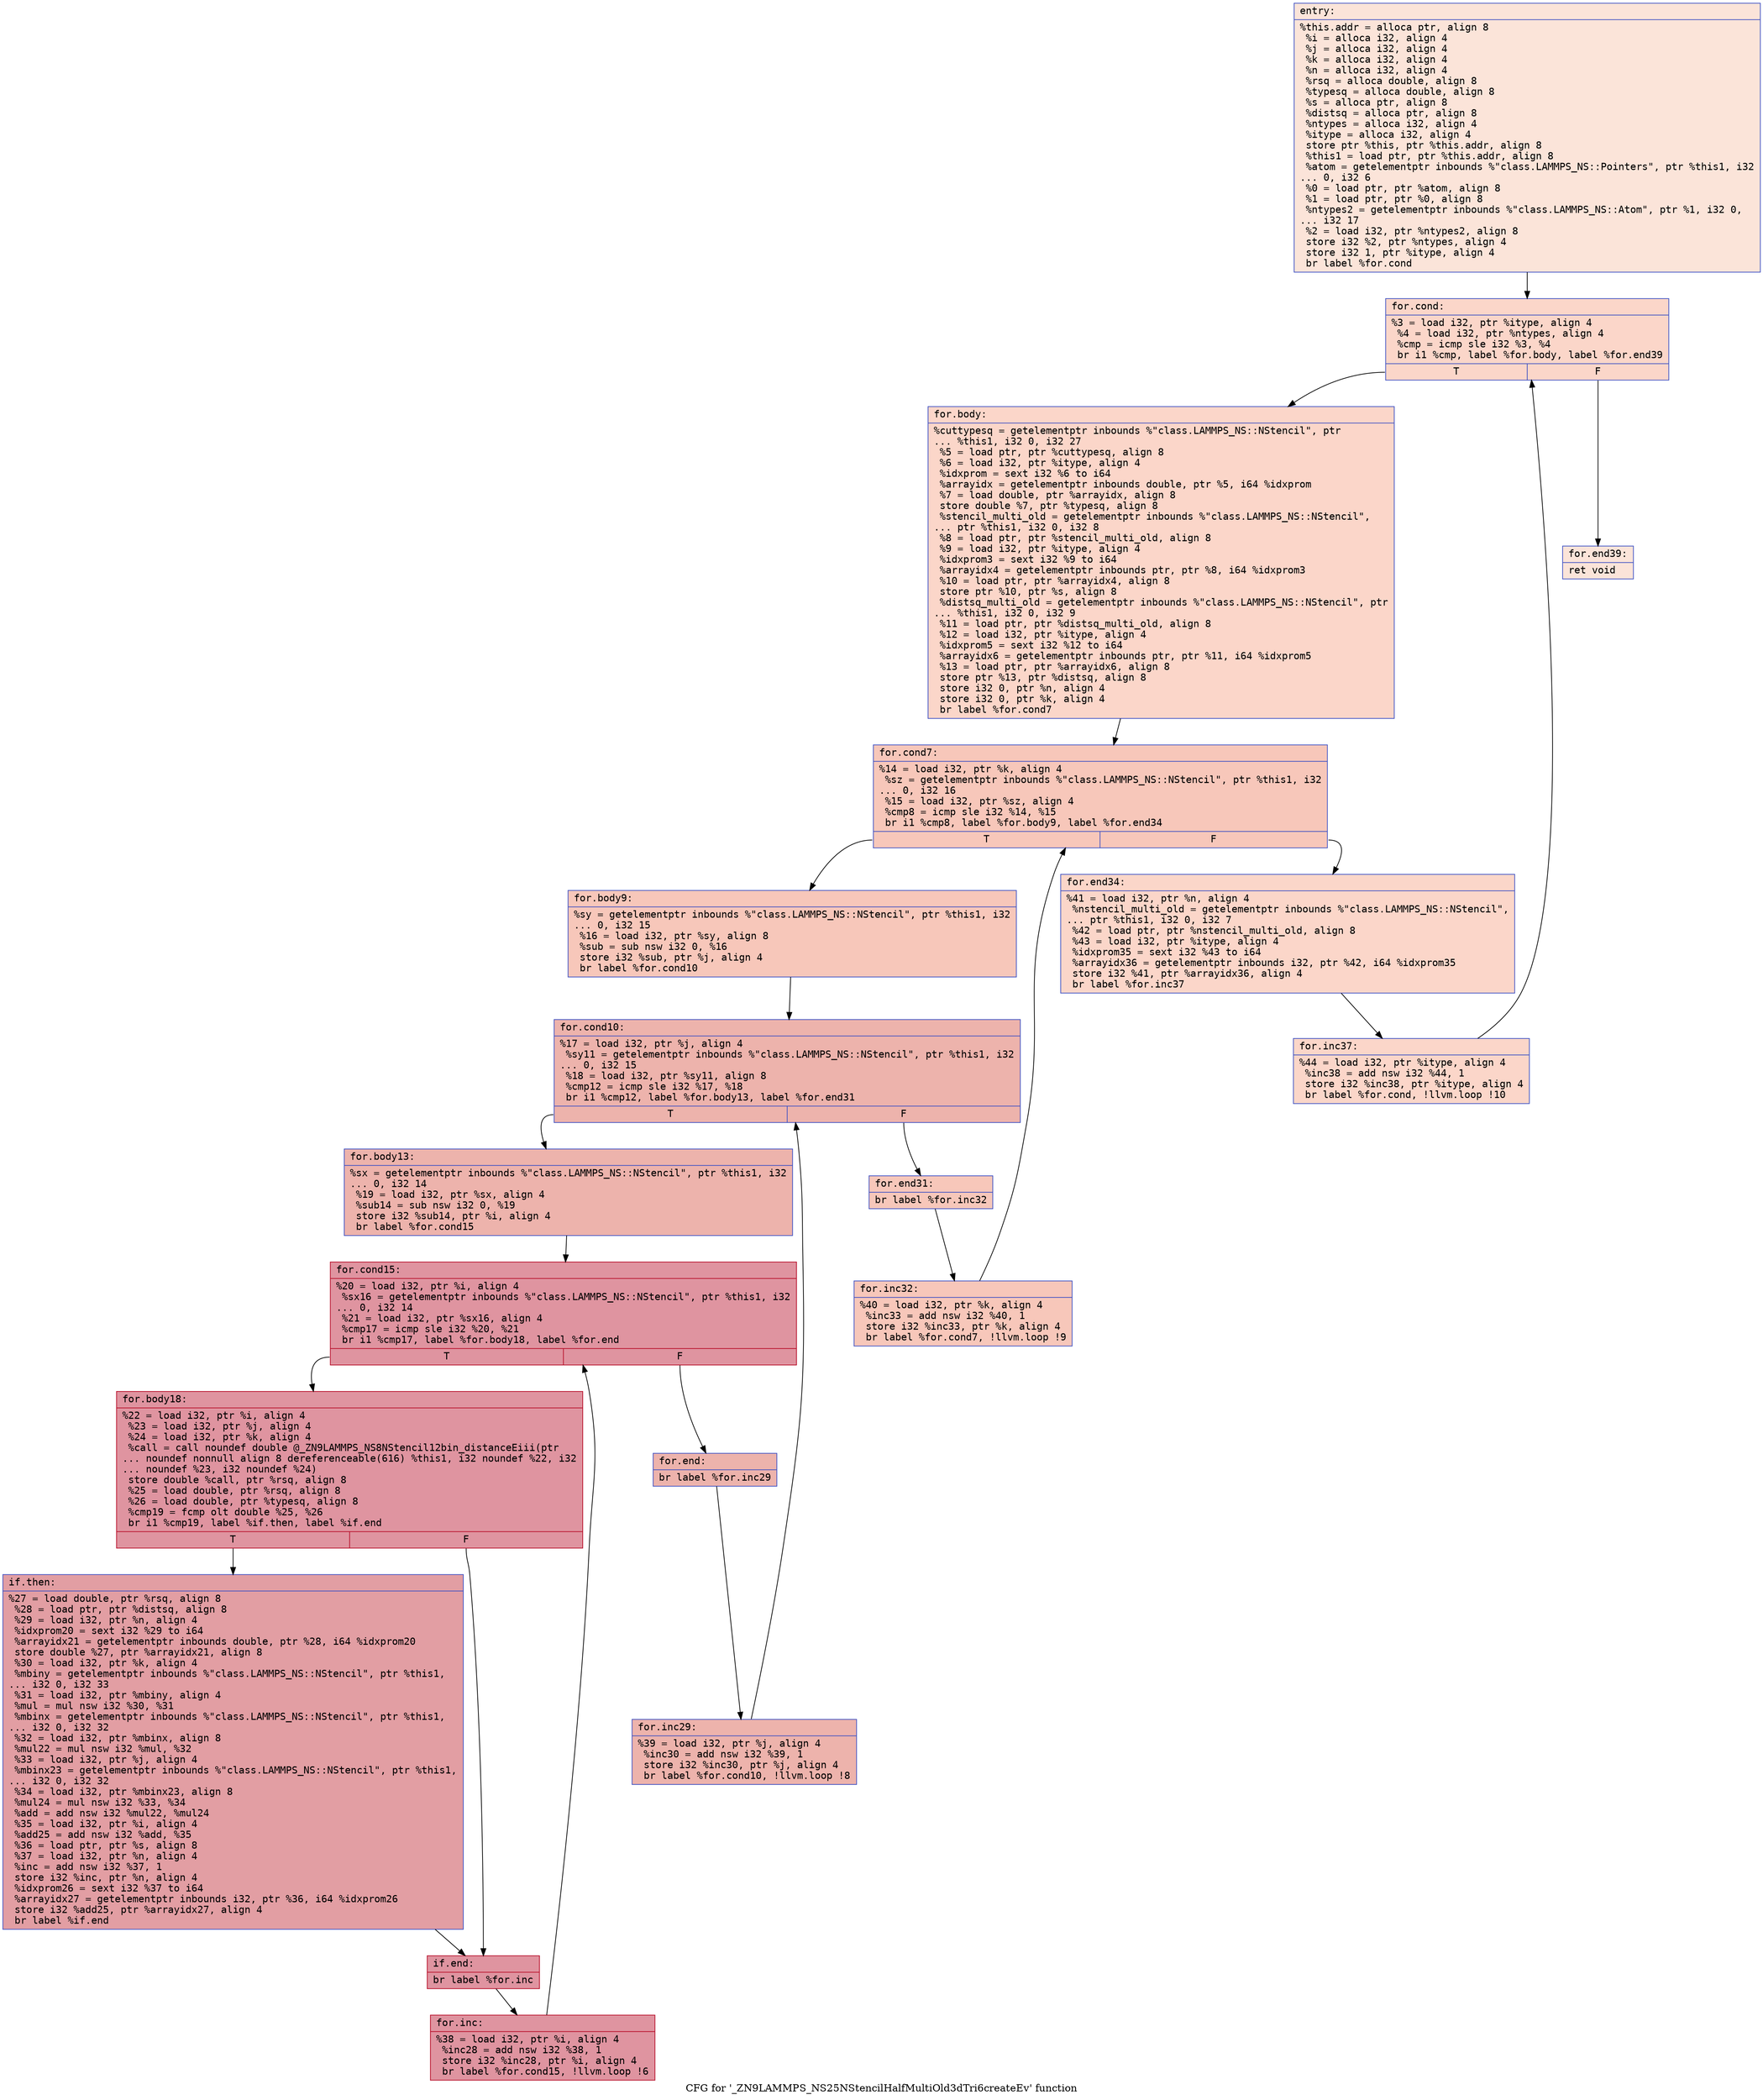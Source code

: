 digraph "CFG for '_ZN9LAMMPS_NS25NStencilHalfMultiOld3dTri6createEv' function" {
	label="CFG for '_ZN9LAMMPS_NS25NStencilHalfMultiOld3dTri6createEv' function";

	Node0x55fc2c80cf20 [shape=record,color="#3d50c3ff", style=filled, fillcolor="#f5c1a970" fontname="Courier",label="{entry:\l|  %this.addr = alloca ptr, align 8\l  %i = alloca i32, align 4\l  %j = alloca i32, align 4\l  %k = alloca i32, align 4\l  %n = alloca i32, align 4\l  %rsq = alloca double, align 8\l  %typesq = alloca double, align 8\l  %s = alloca ptr, align 8\l  %distsq = alloca ptr, align 8\l  %ntypes = alloca i32, align 4\l  %itype = alloca i32, align 4\l  store ptr %this, ptr %this.addr, align 8\l  %this1 = load ptr, ptr %this.addr, align 8\l  %atom = getelementptr inbounds %\"class.LAMMPS_NS::Pointers\", ptr %this1, i32\l... 0, i32 6\l  %0 = load ptr, ptr %atom, align 8\l  %1 = load ptr, ptr %0, align 8\l  %ntypes2 = getelementptr inbounds %\"class.LAMMPS_NS::Atom\", ptr %1, i32 0,\l... i32 17\l  %2 = load i32, ptr %ntypes2, align 8\l  store i32 %2, ptr %ntypes, align 4\l  store i32 1, ptr %itype, align 4\l  br label %for.cond\l}"];
	Node0x55fc2c80cf20 -> Node0x55fc2c80e110[tooltip="entry -> for.cond\nProbability 100.00%" ];
	Node0x55fc2c80e110 [shape=record,color="#3d50c3ff", style=filled, fillcolor="#f6a38570" fontname="Courier",label="{for.cond:\l|  %3 = load i32, ptr %itype, align 4\l  %4 = load i32, ptr %ntypes, align 4\l  %cmp = icmp sle i32 %3, %4\l  br i1 %cmp, label %for.body, label %for.end39\l|{<s0>T|<s1>F}}"];
	Node0x55fc2c80e110:s0 -> Node0x55fc2c80e3b0[tooltip="for.cond -> for.body\nProbability 96.88%" ];
	Node0x55fc2c80e110:s1 -> Node0x55fc2c80e430[tooltip="for.cond -> for.end39\nProbability 3.12%" ];
	Node0x55fc2c80e3b0 [shape=record,color="#3d50c3ff", style=filled, fillcolor="#f6a38570" fontname="Courier",label="{for.body:\l|  %cuttypesq = getelementptr inbounds %\"class.LAMMPS_NS::NStencil\", ptr\l... %this1, i32 0, i32 27\l  %5 = load ptr, ptr %cuttypesq, align 8\l  %6 = load i32, ptr %itype, align 4\l  %idxprom = sext i32 %6 to i64\l  %arrayidx = getelementptr inbounds double, ptr %5, i64 %idxprom\l  %7 = load double, ptr %arrayidx, align 8\l  store double %7, ptr %typesq, align 8\l  %stencil_multi_old = getelementptr inbounds %\"class.LAMMPS_NS::NStencil\",\l... ptr %this1, i32 0, i32 8\l  %8 = load ptr, ptr %stencil_multi_old, align 8\l  %9 = load i32, ptr %itype, align 4\l  %idxprom3 = sext i32 %9 to i64\l  %arrayidx4 = getelementptr inbounds ptr, ptr %8, i64 %idxprom3\l  %10 = load ptr, ptr %arrayidx4, align 8\l  store ptr %10, ptr %s, align 8\l  %distsq_multi_old = getelementptr inbounds %\"class.LAMMPS_NS::NStencil\", ptr\l... %this1, i32 0, i32 9\l  %11 = load ptr, ptr %distsq_multi_old, align 8\l  %12 = load i32, ptr %itype, align 4\l  %idxprom5 = sext i32 %12 to i64\l  %arrayidx6 = getelementptr inbounds ptr, ptr %11, i64 %idxprom5\l  %13 = load ptr, ptr %arrayidx6, align 8\l  store ptr %13, ptr %distsq, align 8\l  store i32 0, ptr %n, align 4\l  store i32 0, ptr %k, align 4\l  br label %for.cond7\l}"];
	Node0x55fc2c80e3b0 -> Node0x55fc2c80f850[tooltip="for.body -> for.cond7\nProbability 100.00%" ];
	Node0x55fc2c80f850 [shape=record,color="#3d50c3ff", style=filled, fillcolor="#ec7f6370" fontname="Courier",label="{for.cond7:\l|  %14 = load i32, ptr %k, align 4\l  %sz = getelementptr inbounds %\"class.LAMMPS_NS::NStencil\", ptr %this1, i32\l... 0, i32 16\l  %15 = load i32, ptr %sz, align 4\l  %cmp8 = icmp sle i32 %14, %15\l  br i1 %cmp8, label %for.body9, label %for.end34\l|{<s0>T|<s1>F}}"];
	Node0x55fc2c80f850:s0 -> Node0x55fc2c80fbd0[tooltip="for.cond7 -> for.body9\nProbability 96.88%" ];
	Node0x55fc2c80f850:s1 -> Node0x55fc2c810460[tooltip="for.cond7 -> for.end34\nProbability 3.12%" ];
	Node0x55fc2c80fbd0 [shape=record,color="#3d50c3ff", style=filled, fillcolor="#ec7f6370" fontname="Courier",label="{for.body9:\l|  %sy = getelementptr inbounds %\"class.LAMMPS_NS::NStencil\", ptr %this1, i32\l... 0, i32 15\l  %16 = load i32, ptr %sy, align 8\l  %sub = sub nsw i32 0, %16\l  store i32 %sub, ptr %j, align 4\l  br label %for.cond10\l}"];
	Node0x55fc2c80fbd0 -> Node0x55fc2c8108d0[tooltip="for.body9 -> for.cond10\nProbability 100.00%" ];
	Node0x55fc2c8108d0 [shape=record,color="#3d50c3ff", style=filled, fillcolor="#d6524470" fontname="Courier",label="{for.cond10:\l|  %17 = load i32, ptr %j, align 4\l  %sy11 = getelementptr inbounds %\"class.LAMMPS_NS::NStencil\", ptr %this1, i32\l... 0, i32 15\l  %18 = load i32, ptr %sy11, align 8\l  %cmp12 = icmp sle i32 %17, %18\l  br i1 %cmp12, label %for.body13, label %for.end31\l|{<s0>T|<s1>F}}"];
	Node0x55fc2c8108d0:s0 -> Node0x55fc2c810c50[tooltip="for.cond10 -> for.body13\nProbability 96.88%" ];
	Node0x55fc2c8108d0:s1 -> Node0x55fc2c810cd0[tooltip="for.cond10 -> for.end31\nProbability 3.12%" ];
	Node0x55fc2c810c50 [shape=record,color="#3d50c3ff", style=filled, fillcolor="#d6524470" fontname="Courier",label="{for.body13:\l|  %sx = getelementptr inbounds %\"class.LAMMPS_NS::NStencil\", ptr %this1, i32\l... 0, i32 14\l  %19 = load i32, ptr %sx, align 4\l  %sub14 = sub nsw i32 0, %19\l  store i32 %sub14, ptr %i, align 4\l  br label %for.cond15\l}"];
	Node0x55fc2c810c50 -> Node0x55fc2c811140[tooltip="for.body13 -> for.cond15\nProbability 100.00%" ];
	Node0x55fc2c811140 [shape=record,color="#b70d28ff", style=filled, fillcolor="#b70d2870" fontname="Courier",label="{for.cond15:\l|  %20 = load i32, ptr %i, align 4\l  %sx16 = getelementptr inbounds %\"class.LAMMPS_NS::NStencil\", ptr %this1, i32\l... 0, i32 14\l  %21 = load i32, ptr %sx16, align 4\l  %cmp17 = icmp sle i32 %20, %21\l  br i1 %cmp17, label %for.body18, label %for.end\l|{<s0>T|<s1>F}}"];
	Node0x55fc2c811140:s0 -> Node0x55fc2c8114c0[tooltip="for.cond15 -> for.body18\nProbability 96.88%" ];
	Node0x55fc2c811140:s1 -> Node0x55fc2c811540[tooltip="for.cond15 -> for.end\nProbability 3.12%" ];
	Node0x55fc2c8114c0 [shape=record,color="#b70d28ff", style=filled, fillcolor="#b70d2870" fontname="Courier",label="{for.body18:\l|  %22 = load i32, ptr %i, align 4\l  %23 = load i32, ptr %j, align 4\l  %24 = load i32, ptr %k, align 4\l  %call = call noundef double @_ZN9LAMMPS_NS8NStencil12bin_distanceEiii(ptr\l... noundef nonnull align 8 dereferenceable(616) %this1, i32 noundef %22, i32\l... noundef %23, i32 noundef %24)\l  store double %call, ptr %rsq, align 8\l  %25 = load double, ptr %rsq, align 8\l  %26 = load double, ptr %typesq, align 8\l  %cmp19 = fcmp olt double %25, %26\l  br i1 %cmp19, label %if.then, label %if.end\l|{<s0>T|<s1>F}}"];
	Node0x55fc2c8114c0:s0 -> Node0x55fc2c8122d0[tooltip="for.body18 -> if.then\nProbability 50.00%" ];
	Node0x55fc2c8114c0:s1 -> Node0x55fc2c8123a0[tooltip="for.body18 -> if.end\nProbability 50.00%" ];
	Node0x55fc2c8122d0 [shape=record,color="#3d50c3ff", style=filled, fillcolor="#be242e70" fontname="Courier",label="{if.then:\l|  %27 = load double, ptr %rsq, align 8\l  %28 = load ptr, ptr %distsq, align 8\l  %29 = load i32, ptr %n, align 4\l  %idxprom20 = sext i32 %29 to i64\l  %arrayidx21 = getelementptr inbounds double, ptr %28, i64 %idxprom20\l  store double %27, ptr %arrayidx21, align 8\l  %30 = load i32, ptr %k, align 4\l  %mbiny = getelementptr inbounds %\"class.LAMMPS_NS::NStencil\", ptr %this1,\l... i32 0, i32 33\l  %31 = load i32, ptr %mbiny, align 4\l  %mul = mul nsw i32 %30, %31\l  %mbinx = getelementptr inbounds %\"class.LAMMPS_NS::NStencil\", ptr %this1,\l... i32 0, i32 32\l  %32 = load i32, ptr %mbinx, align 8\l  %mul22 = mul nsw i32 %mul, %32\l  %33 = load i32, ptr %j, align 4\l  %mbinx23 = getelementptr inbounds %\"class.LAMMPS_NS::NStencil\", ptr %this1,\l... i32 0, i32 32\l  %34 = load i32, ptr %mbinx23, align 8\l  %mul24 = mul nsw i32 %33, %34\l  %add = add nsw i32 %mul22, %mul24\l  %35 = load i32, ptr %i, align 4\l  %add25 = add nsw i32 %add, %35\l  %36 = load ptr, ptr %s, align 8\l  %37 = load i32, ptr %n, align 4\l  %inc = add nsw i32 %37, 1\l  store i32 %inc, ptr %n, align 4\l  %idxprom26 = sext i32 %37 to i64\l  %arrayidx27 = getelementptr inbounds i32, ptr %36, i64 %idxprom26\l  store i32 %add25, ptr %arrayidx27, align 4\l  br label %if.end\l}"];
	Node0x55fc2c8122d0 -> Node0x55fc2c8123a0[tooltip="if.then -> if.end\nProbability 100.00%" ];
	Node0x55fc2c8123a0 [shape=record,color="#b70d28ff", style=filled, fillcolor="#b70d2870" fontname="Courier",label="{if.end:\l|  br label %for.inc\l}"];
	Node0x55fc2c8123a0 -> Node0x55fc2c8136c0[tooltip="if.end -> for.inc\nProbability 100.00%" ];
	Node0x55fc2c8136c0 [shape=record,color="#b70d28ff", style=filled, fillcolor="#b70d2870" fontname="Courier",label="{for.inc:\l|  %38 = load i32, ptr %i, align 4\l  %inc28 = add nsw i32 %38, 1\l  store i32 %inc28, ptr %i, align 4\l  br label %for.cond15, !llvm.loop !6\l}"];
	Node0x55fc2c8136c0 -> Node0x55fc2c811140[tooltip="for.inc -> for.cond15\nProbability 100.00%" ];
	Node0x55fc2c811540 [shape=record,color="#3d50c3ff", style=filled, fillcolor="#d6524470" fontname="Courier",label="{for.end:\l|  br label %for.inc29\l}"];
	Node0x55fc2c811540 -> Node0x55fc2c814480[tooltip="for.end -> for.inc29\nProbability 100.00%" ];
	Node0x55fc2c814480 [shape=record,color="#3d50c3ff", style=filled, fillcolor="#d6524470" fontname="Courier",label="{for.inc29:\l|  %39 = load i32, ptr %j, align 4\l  %inc30 = add nsw i32 %39, 1\l  store i32 %inc30, ptr %j, align 4\l  br label %for.cond10, !llvm.loop !8\l}"];
	Node0x55fc2c814480 -> Node0x55fc2c8108d0[tooltip="for.inc29 -> for.cond10\nProbability 100.00%" ];
	Node0x55fc2c810cd0 [shape=record,color="#3d50c3ff", style=filled, fillcolor="#ec7f6370" fontname="Courier",label="{for.end31:\l|  br label %for.inc32\l}"];
	Node0x55fc2c810cd0 -> Node0x55fc2c814900[tooltip="for.end31 -> for.inc32\nProbability 100.00%" ];
	Node0x55fc2c814900 [shape=record,color="#3d50c3ff", style=filled, fillcolor="#ec7f6370" fontname="Courier",label="{for.inc32:\l|  %40 = load i32, ptr %k, align 4\l  %inc33 = add nsw i32 %40, 1\l  store i32 %inc33, ptr %k, align 4\l  br label %for.cond7, !llvm.loop !9\l}"];
	Node0x55fc2c814900 -> Node0x55fc2c80f850[tooltip="for.inc32 -> for.cond7\nProbability 100.00%" ];
	Node0x55fc2c810460 [shape=record,color="#3d50c3ff", style=filled, fillcolor="#f6a38570" fontname="Courier",label="{for.end34:\l|  %41 = load i32, ptr %n, align 4\l  %nstencil_multi_old = getelementptr inbounds %\"class.LAMMPS_NS::NStencil\",\l... ptr %this1, i32 0, i32 7\l  %42 = load ptr, ptr %nstencil_multi_old, align 8\l  %43 = load i32, ptr %itype, align 4\l  %idxprom35 = sext i32 %43 to i64\l  %arrayidx36 = getelementptr inbounds i32, ptr %42, i64 %idxprom35\l  store i32 %41, ptr %arrayidx36, align 4\l  br label %for.inc37\l}"];
	Node0x55fc2c810460 -> Node0x55fc2c815260[tooltip="for.end34 -> for.inc37\nProbability 100.00%" ];
	Node0x55fc2c815260 [shape=record,color="#3d50c3ff", style=filled, fillcolor="#f6a38570" fontname="Courier",label="{for.inc37:\l|  %44 = load i32, ptr %itype, align 4\l  %inc38 = add nsw i32 %44, 1\l  store i32 %inc38, ptr %itype, align 4\l  br label %for.cond, !llvm.loop !10\l}"];
	Node0x55fc2c815260 -> Node0x55fc2c80e110[tooltip="for.inc37 -> for.cond\nProbability 100.00%" ];
	Node0x55fc2c80e430 [shape=record,color="#3d50c3ff", style=filled, fillcolor="#f5c1a970" fontname="Courier",label="{for.end39:\l|  ret void\l}"];
}
